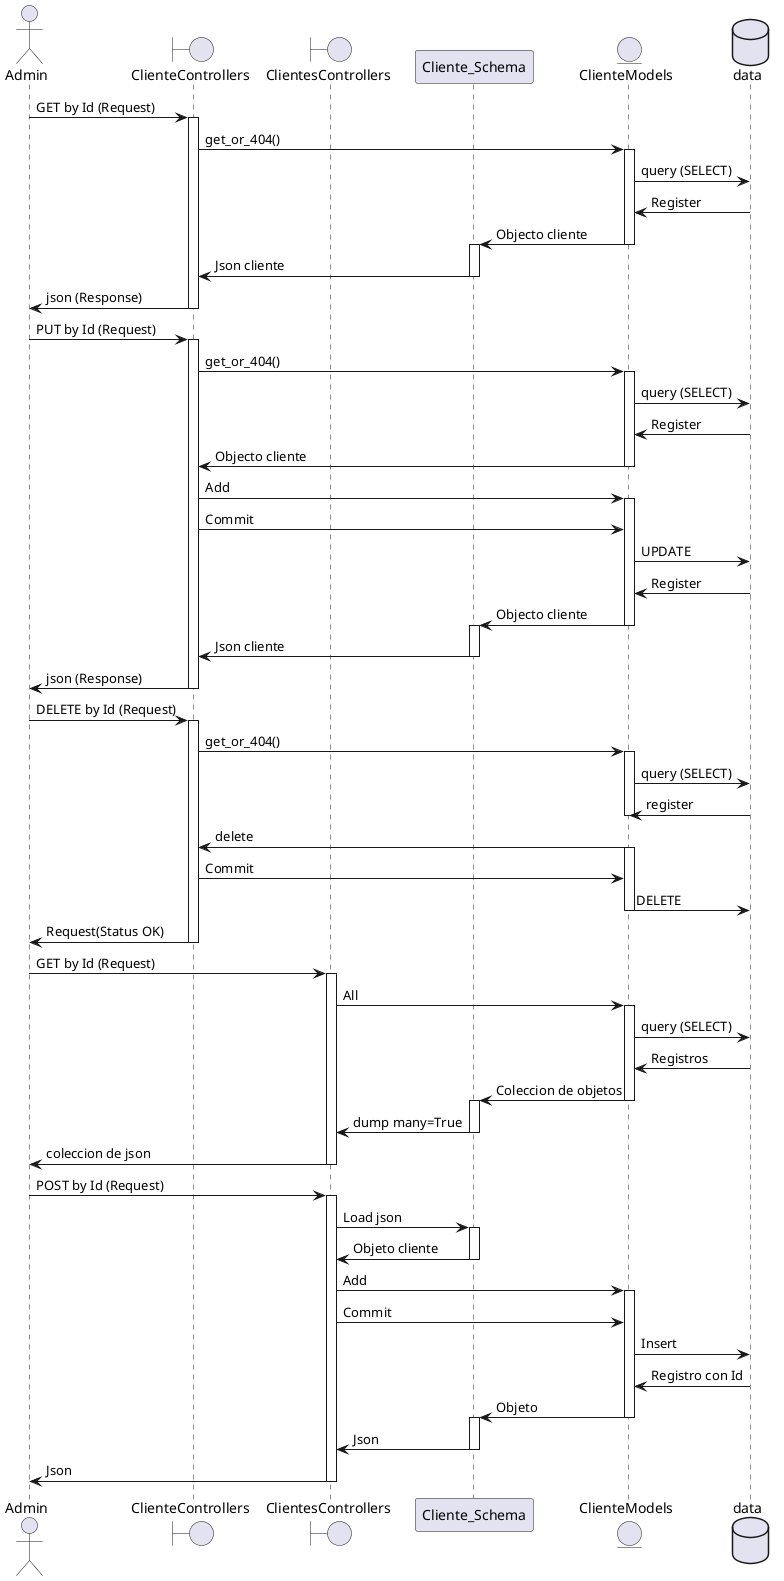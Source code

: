 @startuml
actor Admin
boundary ClienteControllers
boundary ClientesControllers
participant Cliente_Schema
entity ClienteModels
database data

Admin -> ClienteControllers: GET by Id (Request)
activate ClienteControllers
ClienteControllers -> ClienteModels: get_or_404()
activate ClienteModels
ClienteModels -> data: query (SELECT)
ClienteModels <- data: Register
Cliente_Schema <- ClienteModels: Objecto cliente
deactivate ClienteModels
activate Cliente_Schema
ClienteControllers <- Cliente_Schema: Json cliente
deactivate Cliente_Schema
Admin <- ClienteControllers: json (Response)
deactivate ClienteControllers

Admin -> ClienteControllers: PUT by Id (Request)
activate ClienteControllers
ClienteControllers -> ClienteModels: get_or_404()
activate ClienteModels
ClienteModels -> data: query (SELECT)
ClienteModels <- data: Register
ClienteControllers <- ClienteModels: Objecto cliente
deactivate ClienteModels
ClienteControllers -> ClienteModels: Add
activate ClienteModels
ClienteControllers -> ClienteModels: Commit
ClienteModels -> data: UPDATE
ClienteModels <- data: Register
Cliente_Schema <- ClienteModels: Objecto cliente
deactivate ClienteModels
activate Cliente_Schema
ClienteControllers <- Cliente_Schema: Json cliente
deactivate Cliente_Schema
Admin <- ClienteControllers: json (Response)
deactivate ClienteControllers

Admin -> ClienteControllers: DELETE by Id (Request)
activate ClienteControllers
ClienteControllers-> ClienteModels: get_or_404()
activate ClienteModels
ClienteModels -> data: query (SELECT)
ClienteModels <- data: register
deactivate ClienteModels
ClienteControllers <- ClienteModels: delete
activate ClienteModels
ClienteControllers -> ClienteModels: Commit
ClienteModels -> data: DELETE
deactivate ClienteModels
Admin <- ClienteControllers: Request(Status OK)
deactivate ClienteControllers

Admin -> ClientesControllers: GET by Id (Request)
activate ClientesControllers
ClientesControllers -> ClienteModels: All
activate ClienteModels
ClienteModels -> data: query (SELECT)
ClienteModels <- data: Registros
Cliente_Schema <- ClienteModels: Coleccion de objetos
deactivate ClienteModels
activate Cliente_Schema
ClientesControllers <- Cliente_Schema: dump many=True
deactivate Cliente_Schema
Admin <- ClientesControllers: coleccion de json
deactivate ClientesControllers

Admin -> ClientesControllers: POST by Id (Request)
activate ClientesControllers
ClientesControllers -> Cliente_Schema: Load json
activate Cliente_Schema
ClientesControllers <- Cliente_Schema: Objeto cliente
deactivate Cliente_Schema
ClientesControllers -> ClienteModels: Add
activate ClienteModels
ClientesControllers -> ClienteModels: Commit
ClienteModels -> data: Insert
ClienteModels <- data: Registro con Id
Cliente_Schema <- ClienteModels: Objeto
deactivate ClienteModels
activate Cliente_Schema
ClientesControllers <- Cliente_Schema: Json
deactivate Cliente_Schema
Admin <- ClientesControllers: Json
deactivate ClientesControllers
@enduml


